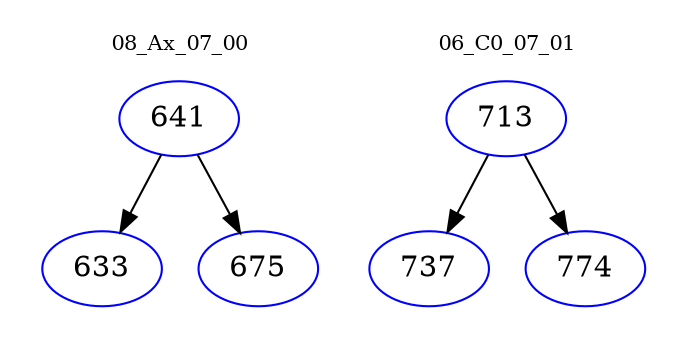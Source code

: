 digraph{
subgraph cluster_0 {
color = white
label = "08_Ax_07_00";
fontsize=10;
T0_641 [label="641", color="blue"]
T0_641 -> T0_633 [color="black"]
T0_633 [label="633", color="blue"]
T0_641 -> T0_675 [color="black"]
T0_675 [label="675", color="blue"]
}
subgraph cluster_1 {
color = white
label = "06_C0_07_01";
fontsize=10;
T1_713 [label="713", color="blue"]
T1_713 -> T1_737 [color="black"]
T1_737 [label="737", color="blue"]
T1_713 -> T1_774 [color="black"]
T1_774 [label="774", color="blue"]
}
}
